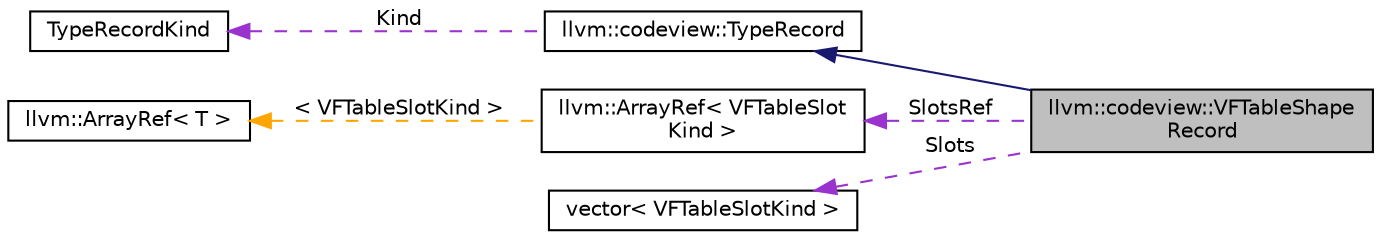 digraph "llvm::codeview::VFTableShapeRecord"
{
 // LATEX_PDF_SIZE
  bgcolor="transparent";
  edge [fontname="Helvetica",fontsize="10",labelfontname="Helvetica",labelfontsize="10"];
  node [fontname="Helvetica",fontsize="10",shape="box"];
  rankdir="LR";
  Node1 [label="llvm::codeview::VFTableShape\lRecord",height=0.2,width=0.4,color="black", fillcolor="grey75", style="filled", fontcolor="black",tooltip=" "];
  Node2 -> Node1 [dir="back",color="midnightblue",fontsize="10",style="solid",fontname="Helvetica"];
  Node2 [label="llvm::codeview::TypeRecord",height=0.2,width=0.4,color="black",URL="$classllvm_1_1codeview_1_1TypeRecord.html",tooltip=" "];
  Node3 -> Node2 [dir="back",color="darkorchid3",fontsize="10",style="dashed",label=" Kind" ,fontname="Helvetica"];
  Node3 [label="TypeRecordKind",height=0.2,width=0.4,color="black",tooltip=" "];
  Node4 -> Node1 [dir="back",color="darkorchid3",fontsize="10",style="dashed",label=" SlotsRef" ,fontname="Helvetica"];
  Node4 [label="llvm::ArrayRef\< VFTableSlot\lKind \>",height=0.2,width=0.4,color="black",URL="$classllvm_1_1ArrayRef.html",tooltip=" "];
  Node5 -> Node4 [dir="back",color="orange",fontsize="10",style="dashed",label=" \< VFTableSlotKind \>" ,fontname="Helvetica"];
  Node5 [label="llvm::ArrayRef\< T \>",height=0.2,width=0.4,color="black",URL="$classllvm_1_1ArrayRef.html",tooltip="ArrayRef - Represent a constant reference to an array (0 or more elements consecutively in memory),..."];
  Node6 -> Node1 [dir="back",color="darkorchid3",fontsize="10",style="dashed",label=" Slots" ,fontname="Helvetica"];
  Node6 [label="vector\< VFTableSlotKind \>",height=0.2,width=0.4,color="black",tooltip=" "];
}
